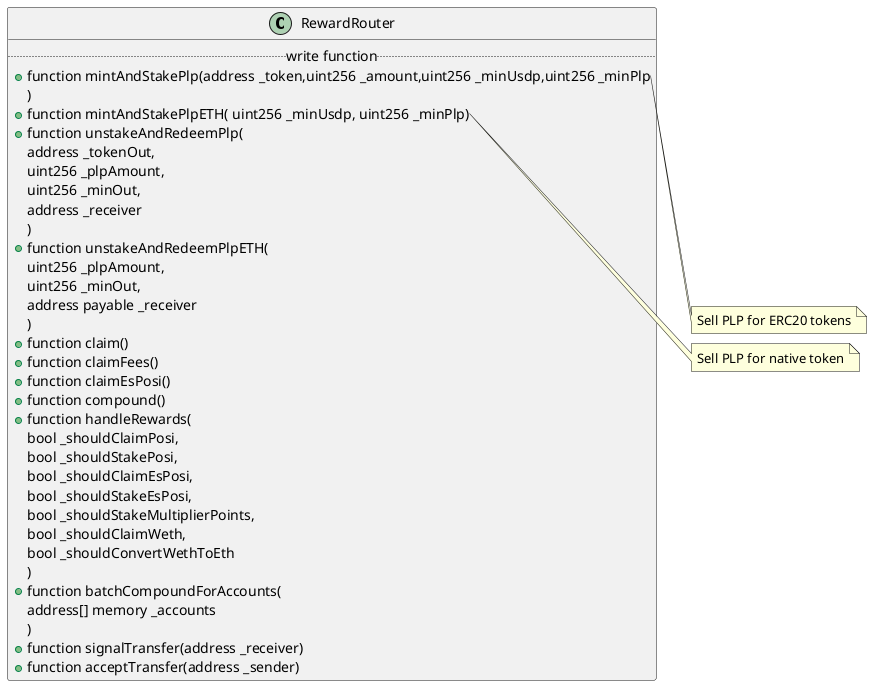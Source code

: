 @startuml
  class RewardRouter {
    .. write function ..
    +function mintAndStakePlp(address _token,uint256 _amount,uint256 _minUsdp,uint256 _minPlp
    )
    +function mintAndStakePlpETH( uint256 _minUsdp, uint256 _minPlp) 
    +function unstakeAndRedeemPlp(
        address _tokenOut,
        uint256 _plpAmount,
        uint256 _minOut,
        address _receiver
    )
    +function unstakeAndRedeemPlpETH(
        uint256 _plpAmount,
        uint256 _minOut,
        address payable _receiver
    )
    +function claim()
    +function claimFees()
    +function claimEsPosi()
    +function compound()
    +function handleRewards(
        bool _shouldClaimPosi,
        bool _shouldStakePosi,
        bool _shouldClaimEsPosi,
        bool _shouldStakeEsPosi,
        bool _shouldStakeMultiplierPoints,
        bool _shouldClaimWeth,
        bool _shouldConvertWethToEth
    )
    +function batchCompoundForAccounts(
        address[] memory _accounts
    )
    +function signalTransfer(address _receiver)
    +function acceptTransfer(address _sender)
  }

  note right of RewardRouter::mintAndStakePlp
    Buy PLP with ERC20 token
  end note
  note right of RewardRouter::mintAndStakePlpETH
    Pay ETH to Buy PLP with native ETH (need send ETH to the contract)
  end note
  note right of RewardRouter::mintAndStakePlp
    Sell PLP for ERC20 tokens
  end note
  note right of RewardRouter::mintAndStakePlpETH
    Sell PLP for native token
  end note

  
@enduml
